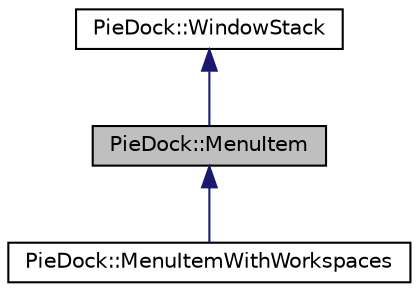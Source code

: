 digraph "PieDock::MenuItem"
{
  edge [fontname="Helvetica",fontsize="10",labelfontname="Helvetica",labelfontsize="10"];
  node [fontname="Helvetica",fontsize="10",shape=record];
  Node1 [label="PieDock::MenuItem",height=0.2,width=0.4,color="black", fillcolor="grey75", style="filled" fontcolor="black"];
  Node2 -> Node1 [dir="back",color="midnightblue",fontsize="10",style="solid",fontname="Helvetica"];
  Node2 [label="PieDock::WindowStack",height=0.2,width=0.4,color="black", fillcolor="white", style="filled",URL="$classPieDock_1_1WindowStack.html"];
  Node1 -> Node3 [dir="back",color="midnightblue",fontsize="10",style="solid",fontname="Helvetica"];
  Node3 [label="PieDock::MenuItemWithWorkspaces",height=0.2,width=0.4,color="black", fillcolor="white", style="filled",URL="$classPieDock_1_1MenuItemWithWorkspaces.html"];
}
